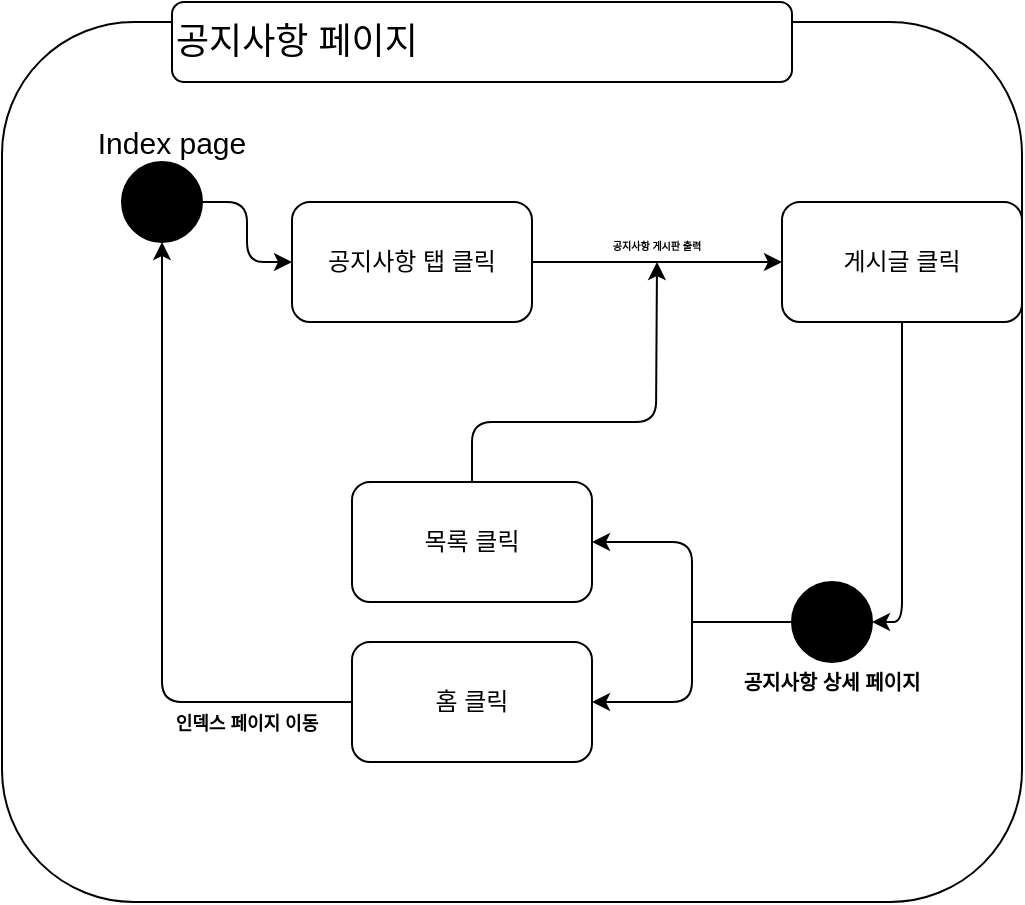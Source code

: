 <mxfile version="14.7.0" type="device"><diagram id="prtHgNgQTEPvFCAcTncT" name="Page-1"><mxGraphModel dx="1185" dy="662" grid="1" gridSize="10" guides="1" tooltips="1" connect="1" arrows="1" fold="1" page="1" pageScale="1" pageWidth="827" pageHeight="1169" math="0" shadow="0"><root><mxCell id="0"/><mxCell id="1" parent="0"/><mxCell id="Vm51hOt__rkrwcAjc-j6-1" value="" style="whiteSpace=wrap;html=1;rounded=1;" parent="1" vertex="1"><mxGeometry x="25" y="60" width="510" height="440" as="geometry"/></mxCell><mxCell id="Vm51hOt__rkrwcAjc-j6-5" value="" style="edgeStyle=orthogonalEdgeStyle;orthogonalLoop=1;jettySize=auto;html=1;" parent="1" source="Vm51hOt__rkrwcAjc-j6-2" target="Vm51hOt__rkrwcAjc-j6-4" edge="1"><mxGeometry relative="1" as="geometry"/></mxCell><mxCell id="Vm51hOt__rkrwcAjc-j6-2" value="" style="ellipse;whiteSpace=wrap;html=1;aspect=fixed;rounded=1;fillColor=#000000;" parent="1" vertex="1"><mxGeometry x="85" y="130" width="40" height="40" as="geometry"/></mxCell><mxCell id="Vm51hOt__rkrwcAjc-j6-3" value="&lt;span style=&quot;font-size: 15px&quot;&gt;Index page&lt;/span&gt;" style="text;html=1;strokeColor=none;fillColor=none;align=center;verticalAlign=middle;whiteSpace=wrap;rounded=1;" parent="1" vertex="1"><mxGeometry x="70" y="110" width="80" height="20" as="geometry"/></mxCell><mxCell id="Vm51hOt__rkrwcAjc-j6-7" value="" style="edgeStyle=orthogonalEdgeStyle;orthogonalLoop=1;jettySize=auto;html=1;" parent="1" source="Vm51hOt__rkrwcAjc-j6-4" target="Vm51hOt__rkrwcAjc-j6-6" edge="1"><mxGeometry relative="1" as="geometry"/></mxCell><mxCell id="Vm51hOt__rkrwcAjc-j6-4" value="공지사항 탭 클릭" style="whiteSpace=wrap;html=1;rounded=1;" parent="1" vertex="1"><mxGeometry x="170" y="150" width="120" height="60" as="geometry"/></mxCell><mxCell id="Vm51hOt__rkrwcAjc-j6-9" value="" style="edgeStyle=orthogonalEdgeStyle;orthogonalLoop=1;jettySize=auto;html=1;entryX=1;entryY=0.5;entryDx=0;entryDy=0;" parent="1" source="Vm51hOt__rkrwcAjc-j6-6" target="JRSBM1yJFQDYyiAYDcnZ-7" edge="1"><mxGeometry relative="1" as="geometry"><mxPoint x="410" y="380" as="targetPoint"/><Array as="points"><mxPoint x="475" y="360"/></Array></mxGeometry></mxCell><mxCell id="Vm51hOt__rkrwcAjc-j6-6" value="게시글 클릭" style="whiteSpace=wrap;html=1;rounded=1;" parent="1" vertex="1"><mxGeometry x="415" y="150" width="120" height="60" as="geometry"/></mxCell><mxCell id="Vm51hOt__rkrwcAjc-j6-20" value="&lt;font style=&quot;font-size: 10px&quot;&gt;&lt;b&gt;공지사항 상세 페이지&lt;/b&gt;&lt;/font&gt;" style="text;html=1;strokeColor=none;fillColor=none;align=center;verticalAlign=middle;whiteSpace=wrap;rounded=1;" parent="1" vertex="1"><mxGeometry x="362" y="380" width="156" height="20" as="geometry"/></mxCell><mxCell id="Vm51hOt__rkrwcAjc-j6-21" value="&lt;span style=&quot;font-size: 18px&quot;&gt;공지사항 페이지&lt;/span&gt;" style="whiteSpace=wrap;html=1;align=left;rounded=1;" parent="1" vertex="1"><mxGeometry x="110" y="50" width="310" height="40" as="geometry"/></mxCell><mxCell id="JRSBM1yJFQDYyiAYDcnZ-1" value="&lt;font style=&quot;font-size: 5px ; line-height: 100%&quot;&gt;공지사항 게시판 출력&lt;/font&gt;" style="text;html=1;strokeColor=none;fillColor=none;align=center;verticalAlign=middle;whiteSpace=wrap;rounded=0;fontStyle=1" vertex="1" parent="1"><mxGeometry x="290" y="160" width="125" height="20" as="geometry"/></mxCell><mxCell id="JRSBM1yJFQDYyiAYDcnZ-7" value="" style="ellipse;whiteSpace=wrap;html=1;aspect=fixed;rounded=1;fillColor=#000000;" vertex="1" parent="1"><mxGeometry x="420" y="340" width="40" height="40" as="geometry"/></mxCell><mxCell id="JRSBM1yJFQDYyiAYDcnZ-9" value="목록 클릭" style="whiteSpace=wrap;html=1;rounded=1;" vertex="1" parent="1"><mxGeometry x="200" y="290" width="120" height="60" as="geometry"/></mxCell><mxCell id="JRSBM1yJFQDYyiAYDcnZ-10" value="홈 클릭" style="whiteSpace=wrap;html=1;rounded=1;" vertex="1" parent="1"><mxGeometry x="200" y="370" width="120" height="60" as="geometry"/></mxCell><mxCell id="JRSBM1yJFQDYyiAYDcnZ-13" value="" style="endArrow=none;html=1;exitX=0;exitY=0.5;exitDx=0;exitDy=0;" edge="1" parent="1" source="JRSBM1yJFQDYyiAYDcnZ-7"><mxGeometry width="50" height="50" relative="1" as="geometry"><mxPoint x="390" y="390" as="sourcePoint"/><mxPoint x="370" y="360" as="targetPoint"/><Array as="points"><mxPoint x="390" y="360"/></Array></mxGeometry></mxCell><mxCell id="JRSBM1yJFQDYyiAYDcnZ-14" value="" style="endArrow=classic;html=1;entryX=1;entryY=0.5;entryDx=0;entryDy=0;" edge="1" parent="1" target="JRSBM1yJFQDYyiAYDcnZ-9"><mxGeometry width="50" height="50" relative="1" as="geometry"><mxPoint x="370" y="360" as="sourcePoint"/><mxPoint x="440" y="340" as="targetPoint"/><Array as="points"><mxPoint x="370" y="320"/></Array></mxGeometry></mxCell><mxCell id="JRSBM1yJFQDYyiAYDcnZ-15" value="" style="endArrow=classic;html=1;entryX=1;entryY=0.5;entryDx=0;entryDy=0;" edge="1" parent="1" target="JRSBM1yJFQDYyiAYDcnZ-10"><mxGeometry width="50" height="50" relative="1" as="geometry"><mxPoint x="370" y="360" as="sourcePoint"/><mxPoint x="327.5" y="330" as="targetPoint"/><Array as="points"><mxPoint x="370" y="360"/><mxPoint x="370" y="400"/></Array></mxGeometry></mxCell><mxCell id="JRSBM1yJFQDYyiAYDcnZ-17" value="" style="endArrow=classic;html=1;exitX=0.5;exitY=0;exitDx=0;exitDy=0;entryX=0.5;entryY=1;entryDx=0;entryDy=0;" edge="1" parent="1" source="JRSBM1yJFQDYyiAYDcnZ-9" target="JRSBM1yJFQDYyiAYDcnZ-1"><mxGeometry width="50" height="50" relative="1" as="geometry"><mxPoint x="340" y="320" as="sourcePoint"/><mxPoint x="390" y="270" as="targetPoint"/><Array as="points"><mxPoint x="260" y="260"/><mxPoint x="352" y="260"/></Array></mxGeometry></mxCell><mxCell id="JRSBM1yJFQDYyiAYDcnZ-18" value="&lt;b style=&quot;line-height: 100%&quot;&gt;&lt;font style=&quot;font-size: 9px&quot;&gt;인덱스 페이지 이동&lt;/font&gt;&lt;/b&gt;" style="text;html=1;strokeColor=none;fillColor=none;align=center;verticalAlign=middle;whiteSpace=wrap;rounded=0;" vertex="1" parent="1"><mxGeometry x="85" y="400" width="125" height="20" as="geometry"/></mxCell><mxCell id="JRSBM1yJFQDYyiAYDcnZ-21" value="" style="endArrow=classic;html=1;exitX=0;exitY=0.5;exitDx=0;exitDy=0;entryX=0.5;entryY=1;entryDx=0;entryDy=0;" edge="1" parent="1" source="JRSBM1yJFQDYyiAYDcnZ-10" target="Vm51hOt__rkrwcAjc-j6-2"><mxGeometry width="50" height="50" relative="1" as="geometry"><mxPoint x="340" y="370" as="sourcePoint"/><mxPoint x="390" y="320" as="targetPoint"/><Array as="points"><mxPoint x="105" y="400"/></Array></mxGeometry></mxCell></root></mxGraphModel></diagram></mxfile>